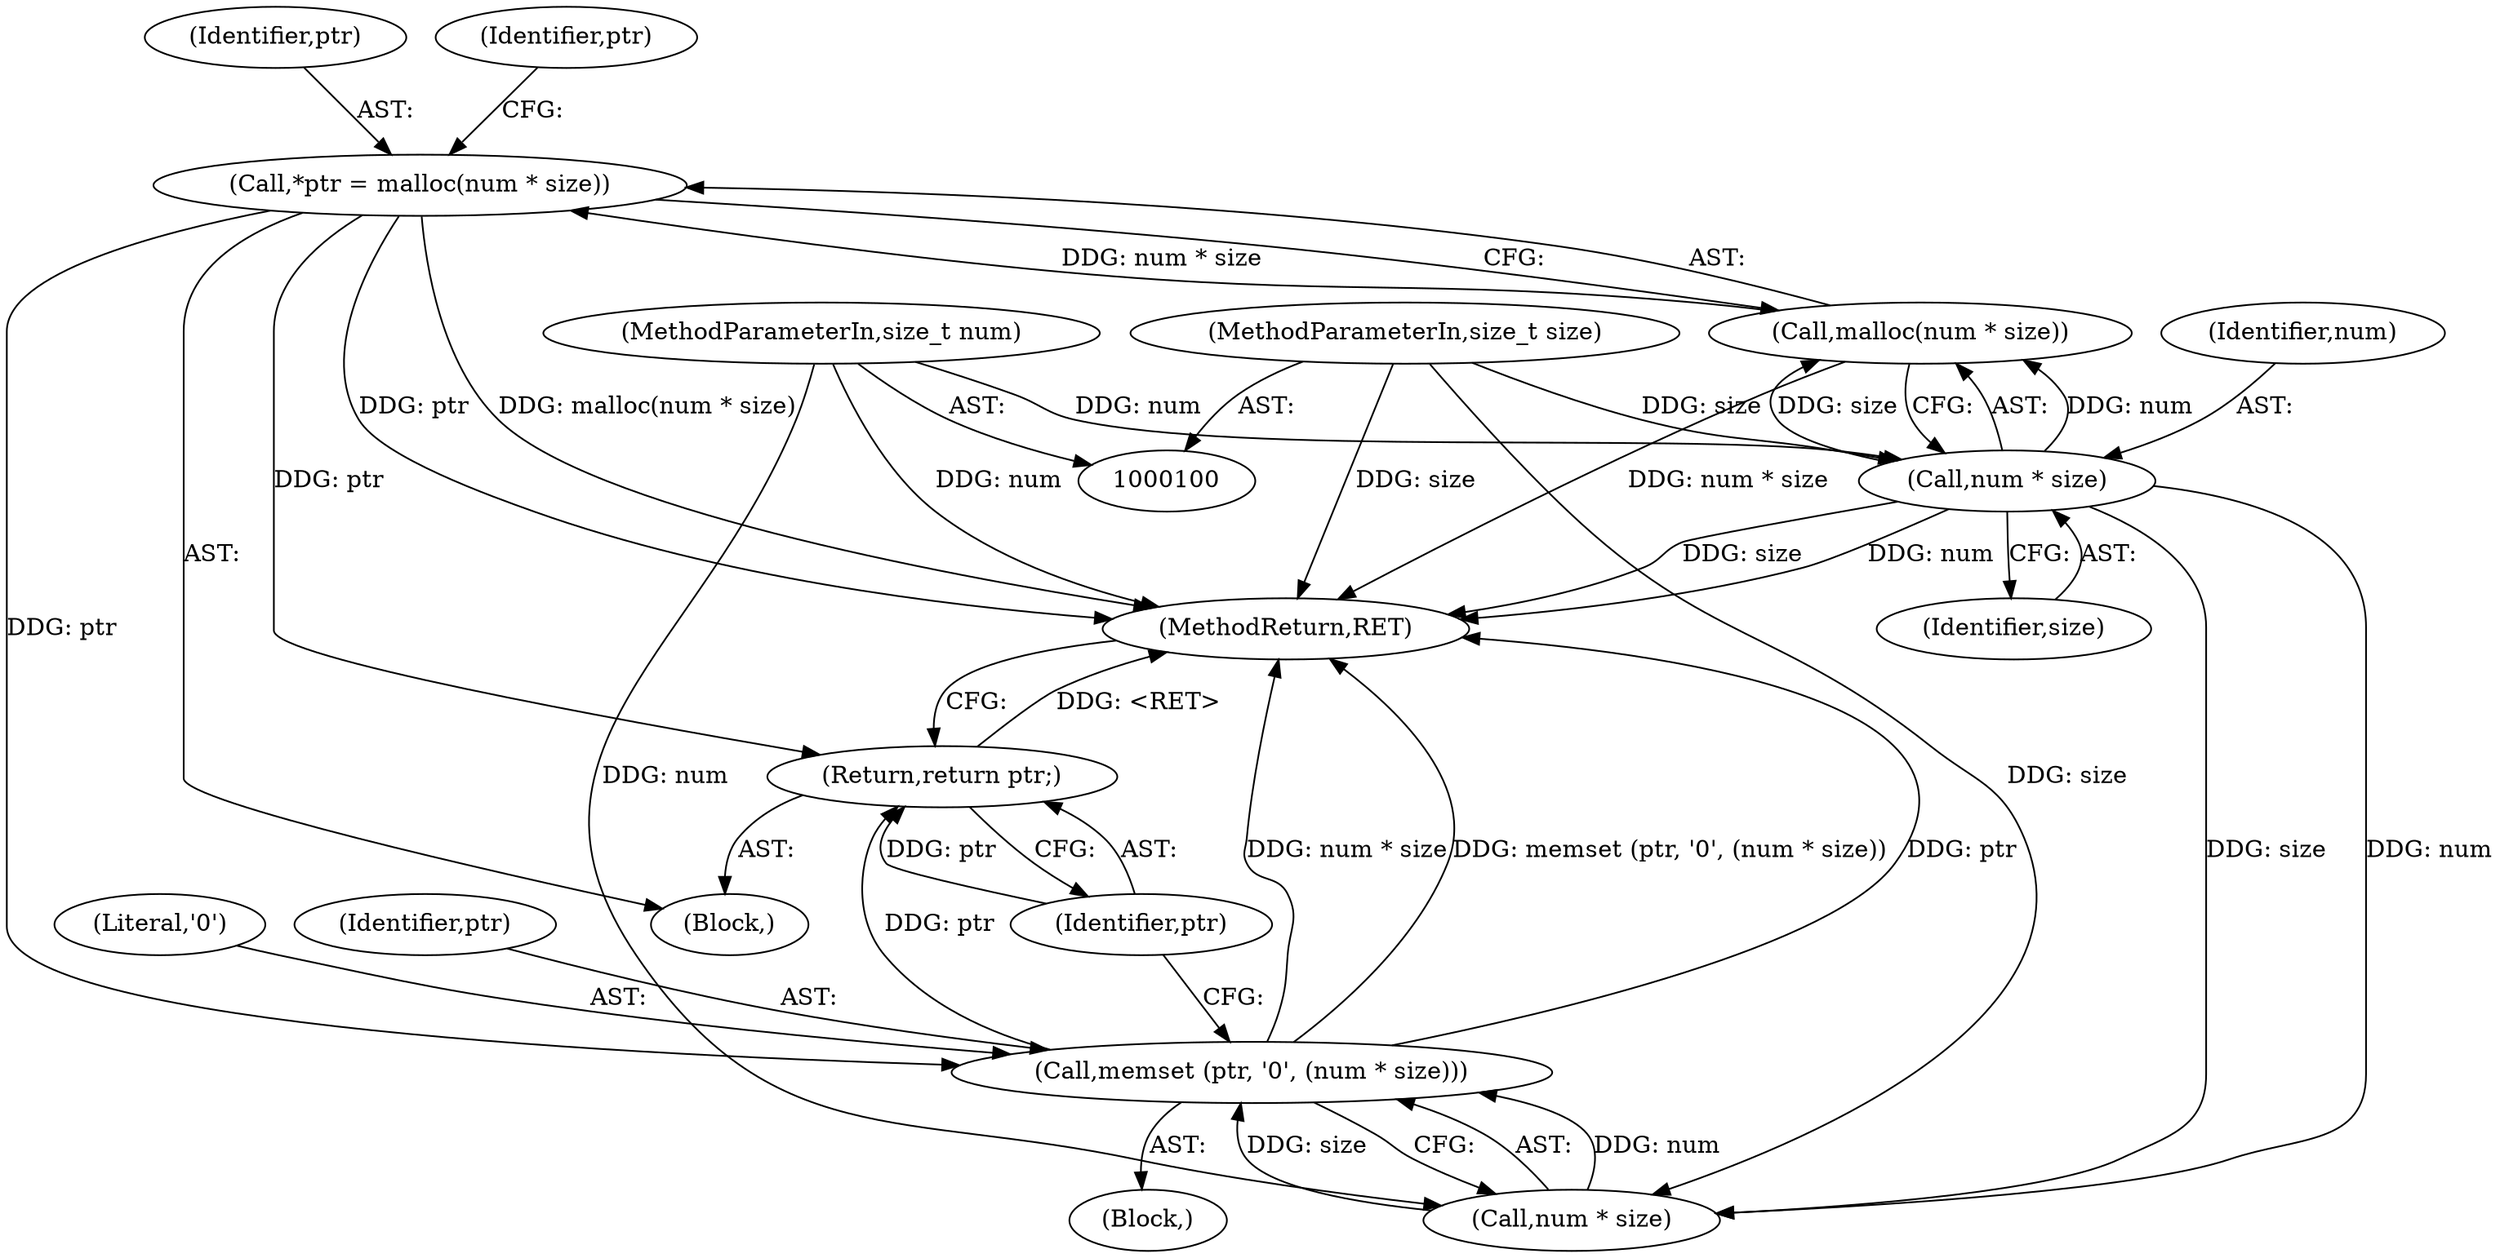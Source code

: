 digraph "1_tnef_c5044689e50039635e7700fe2472fd632ac77176_3@API" {
"1000105" [label="(Call,*ptr = malloc(num * size))"];
"1000107" [label="(Call,malloc(num * size))"];
"1000108" [label="(Call,num * size)"];
"1000101" [label="(MethodParameterIn,size_t num)"];
"1000102" [label="(MethodParameterIn,size_t size)"];
"1000114" [label="(Call,memset (ptr, '\0', (num * size)))"];
"1000120" [label="(Return,return ptr;)"];
"1000102" [label="(MethodParameterIn,size_t size)"];
"1000113" [label="(Block,)"];
"1000116" [label="(Literal,'\0')"];
"1000109" [label="(Identifier,num)"];
"1000117" [label="(Call,num * size)"];
"1000115" [label="(Identifier,ptr)"];
"1000122" [label="(MethodReturn,RET)"];
"1000107" [label="(Call,malloc(num * size))"];
"1000114" [label="(Call,memset (ptr, '\0', (num * size)))"];
"1000103" [label="(Block,)"];
"1000106" [label="(Identifier,ptr)"];
"1000112" [label="(Identifier,ptr)"];
"1000120" [label="(Return,return ptr;)"];
"1000105" [label="(Call,*ptr = malloc(num * size))"];
"1000110" [label="(Identifier,size)"];
"1000101" [label="(MethodParameterIn,size_t num)"];
"1000121" [label="(Identifier,ptr)"];
"1000108" [label="(Call,num * size)"];
"1000105" -> "1000103"  [label="AST: "];
"1000105" -> "1000107"  [label="CFG: "];
"1000106" -> "1000105"  [label="AST: "];
"1000107" -> "1000105"  [label="AST: "];
"1000112" -> "1000105"  [label="CFG: "];
"1000105" -> "1000122"  [label="DDG: malloc(num * size)"];
"1000105" -> "1000122"  [label="DDG: ptr"];
"1000107" -> "1000105"  [label="DDG: num * size"];
"1000105" -> "1000114"  [label="DDG: ptr"];
"1000105" -> "1000120"  [label="DDG: ptr"];
"1000107" -> "1000108"  [label="CFG: "];
"1000108" -> "1000107"  [label="AST: "];
"1000107" -> "1000122"  [label="DDG: num * size"];
"1000108" -> "1000107"  [label="DDG: num"];
"1000108" -> "1000107"  [label="DDG: size"];
"1000108" -> "1000110"  [label="CFG: "];
"1000109" -> "1000108"  [label="AST: "];
"1000110" -> "1000108"  [label="AST: "];
"1000108" -> "1000122"  [label="DDG: size"];
"1000108" -> "1000122"  [label="DDG: num"];
"1000101" -> "1000108"  [label="DDG: num"];
"1000102" -> "1000108"  [label="DDG: size"];
"1000108" -> "1000117"  [label="DDG: num"];
"1000108" -> "1000117"  [label="DDG: size"];
"1000101" -> "1000100"  [label="AST: "];
"1000101" -> "1000122"  [label="DDG: num"];
"1000101" -> "1000117"  [label="DDG: num"];
"1000102" -> "1000100"  [label="AST: "];
"1000102" -> "1000122"  [label="DDG: size"];
"1000102" -> "1000117"  [label="DDG: size"];
"1000114" -> "1000113"  [label="AST: "];
"1000114" -> "1000117"  [label="CFG: "];
"1000115" -> "1000114"  [label="AST: "];
"1000116" -> "1000114"  [label="AST: "];
"1000117" -> "1000114"  [label="AST: "];
"1000121" -> "1000114"  [label="CFG: "];
"1000114" -> "1000122"  [label="DDG: num * size"];
"1000114" -> "1000122"  [label="DDG: memset (ptr, '\0', (num * size))"];
"1000114" -> "1000122"  [label="DDG: ptr"];
"1000117" -> "1000114"  [label="DDG: num"];
"1000117" -> "1000114"  [label="DDG: size"];
"1000114" -> "1000120"  [label="DDG: ptr"];
"1000120" -> "1000103"  [label="AST: "];
"1000120" -> "1000121"  [label="CFG: "];
"1000121" -> "1000120"  [label="AST: "];
"1000122" -> "1000120"  [label="CFG: "];
"1000120" -> "1000122"  [label="DDG: <RET>"];
"1000121" -> "1000120"  [label="DDG: ptr"];
}
